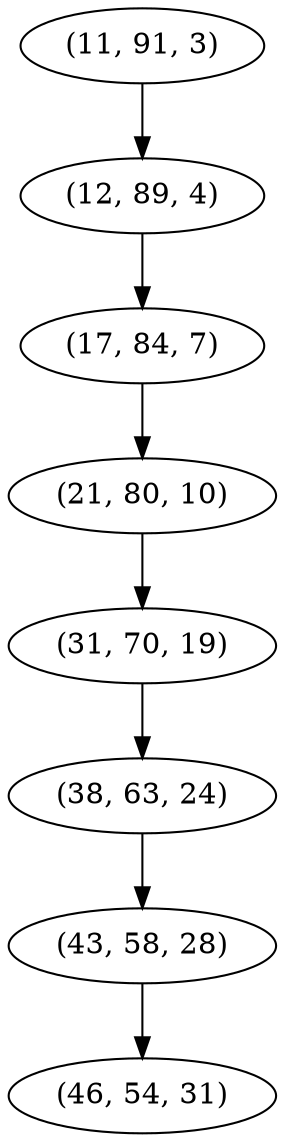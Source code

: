 digraph tree {
    "(11, 91, 3)";
    "(12, 89, 4)";
    "(17, 84, 7)";
    "(21, 80, 10)";
    "(31, 70, 19)";
    "(38, 63, 24)";
    "(43, 58, 28)";
    "(46, 54, 31)";
    "(11, 91, 3)" -> "(12, 89, 4)";
    "(12, 89, 4)" -> "(17, 84, 7)";
    "(17, 84, 7)" -> "(21, 80, 10)";
    "(21, 80, 10)" -> "(31, 70, 19)";
    "(31, 70, 19)" -> "(38, 63, 24)";
    "(38, 63, 24)" -> "(43, 58, 28)";
    "(43, 58, 28)" -> "(46, 54, 31)";
}
